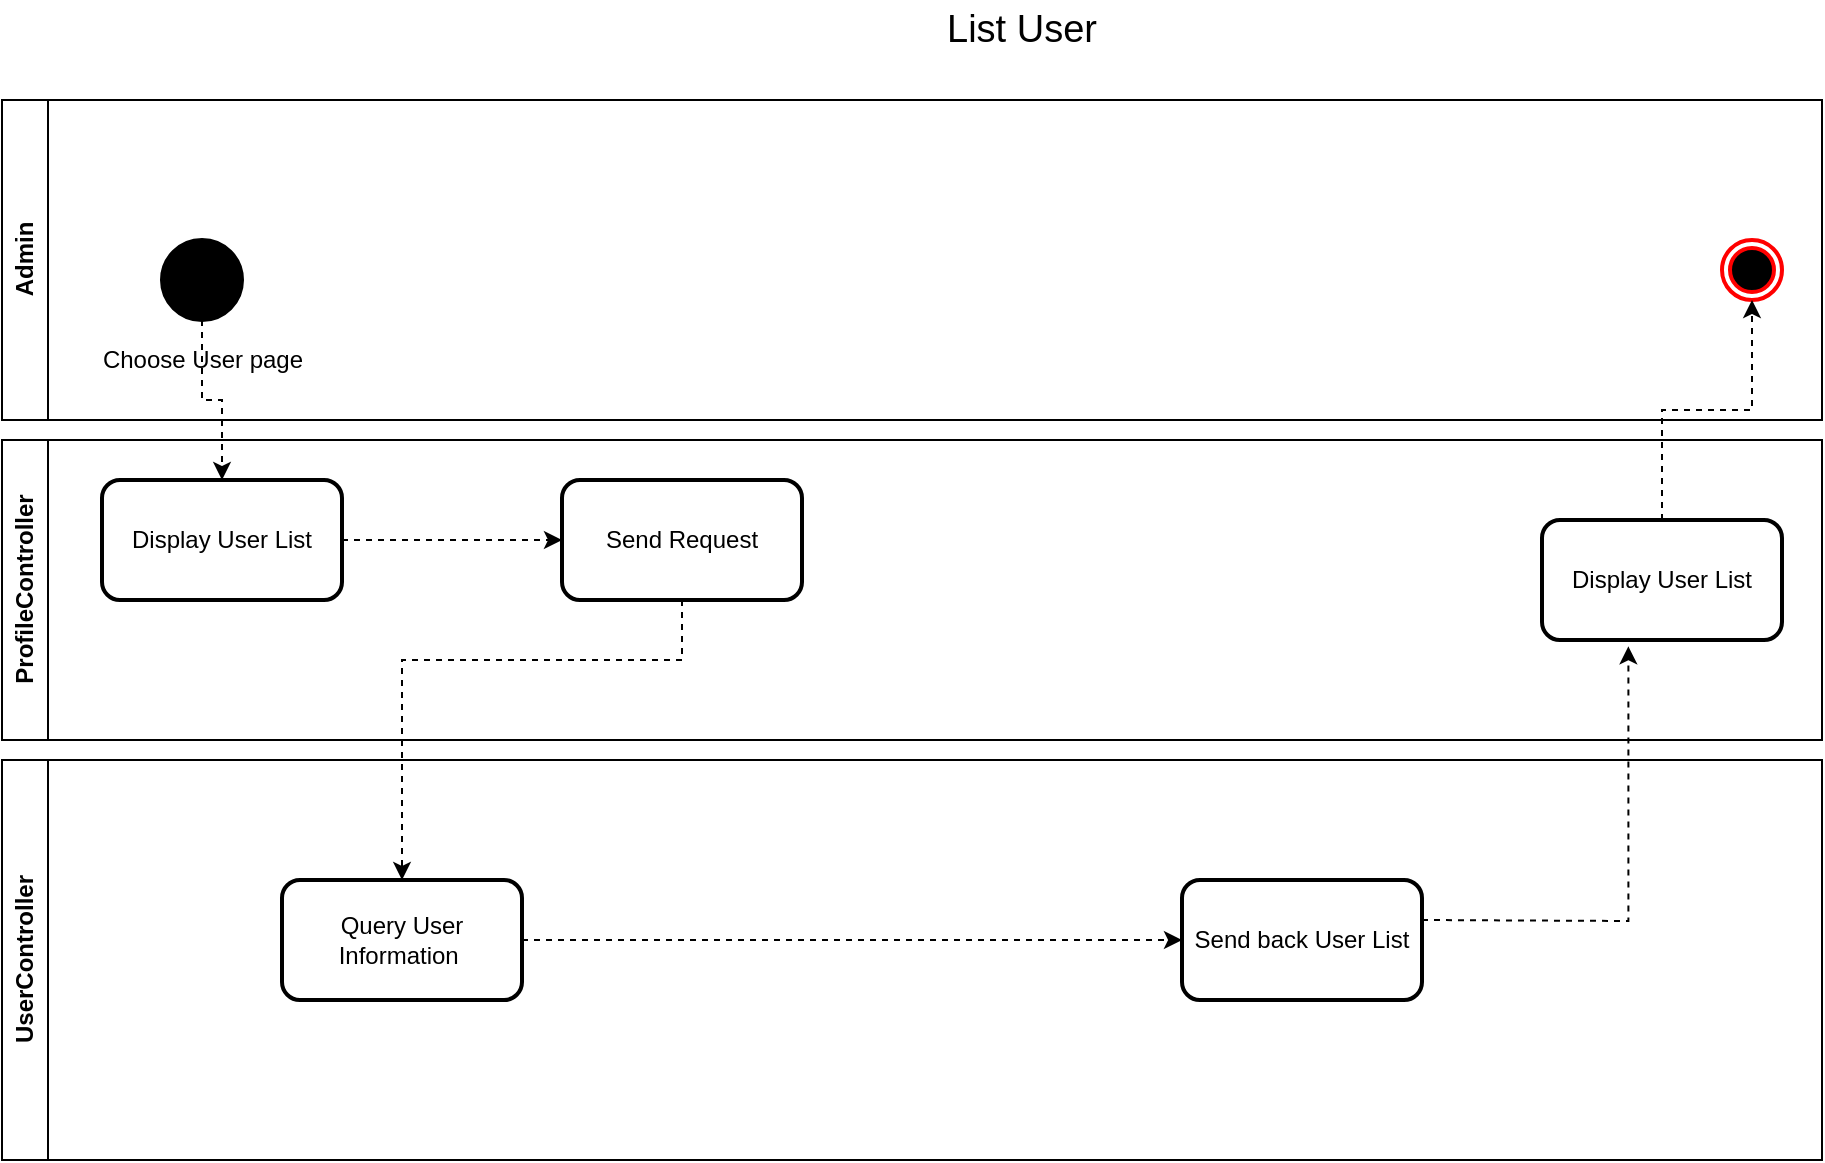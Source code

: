<mxfile version="20.8.18" type="github">
  <diagram name="Page-1" id="vJXkmhZ6JJTsVAbimUCU">
    <mxGraphModel dx="1144" dy="647" grid="1" gridSize="10" guides="1" tooltips="1" connect="1" arrows="1" fold="1" page="1" pageScale="1" pageWidth="850" pageHeight="1100" math="0" shadow="0">
      <root>
        <mxCell id="0" />
        <mxCell id="1" parent="0" />
        <mxCell id="OhHFQgeIbm5aqrotHhMA-1" value="Admin" style="swimlane;horizontal=0;whiteSpace=wrap;html=1;" vertex="1" parent="1">
          <mxGeometry x="40" y="130" width="910" height="160" as="geometry" />
        </mxCell>
        <mxCell id="OhHFQgeIbm5aqrotHhMA-2" value="Choose  User page " style="shape=ellipse;html=1;fillColor=strokeColor;strokeWidth=2;verticalLabelPosition=bottom;verticalAlignment=top;perimeter=ellipsePerimeter;" vertex="1" parent="OhHFQgeIbm5aqrotHhMA-1">
          <mxGeometry x="80" y="70" width="40" height="40" as="geometry" />
        </mxCell>
        <mxCell id="OhHFQgeIbm5aqrotHhMA-3" value="" style="ellipse;html=1;shape=endState;fillColor=#000000;strokeColor=#ff0000;strokeWidth=2;fontFamily=Helvetica;fontSize=12;fontColor=default;" vertex="1" parent="OhHFQgeIbm5aqrotHhMA-1">
          <mxGeometry x="860" y="70" width="30" height="30" as="geometry" />
        </mxCell>
        <mxCell id="OhHFQgeIbm5aqrotHhMA-4" value="ProfileController" style="swimlane;horizontal=0;whiteSpace=wrap;html=1;" vertex="1" parent="1">
          <mxGeometry x="40" y="300" width="910" height="150" as="geometry" />
        </mxCell>
        <mxCell id="OhHFQgeIbm5aqrotHhMA-5" value="Display User List" style="rounded=1;whiteSpace=wrap;html=1;strokeWidth=2;fontFamily=Helvetica;fontSize=12;" vertex="1" parent="OhHFQgeIbm5aqrotHhMA-4">
          <mxGeometry x="770" y="40" width="120" height="60" as="geometry" />
        </mxCell>
        <mxCell id="OhHFQgeIbm5aqrotHhMA-6" style="edgeStyle=orthogonalEdgeStyle;rounded=0;orthogonalLoop=1;jettySize=auto;html=1;dashed=1;" edge="1" parent="OhHFQgeIbm5aqrotHhMA-4" source="OhHFQgeIbm5aqrotHhMA-7" target="OhHFQgeIbm5aqrotHhMA-8">
          <mxGeometry relative="1" as="geometry" />
        </mxCell>
        <mxCell id="OhHFQgeIbm5aqrotHhMA-7" value="Display User List" style="rounded=1;whiteSpace=wrap;html=1;strokeWidth=2;fontFamily=Helvetica;fontSize=12;" vertex="1" parent="OhHFQgeIbm5aqrotHhMA-4">
          <mxGeometry x="50" y="20" width="120" height="60" as="geometry" />
        </mxCell>
        <mxCell id="OhHFQgeIbm5aqrotHhMA-8" value="Send Request " style="rounded=1;whiteSpace=wrap;html=1;strokeWidth=2;fontFamily=Helvetica;fontSize=12;" vertex="1" parent="OhHFQgeIbm5aqrotHhMA-4">
          <mxGeometry x="280" y="20" width="120" height="60" as="geometry" />
        </mxCell>
        <mxCell id="OhHFQgeIbm5aqrotHhMA-9" value="UserController" style="swimlane;horizontal=0;whiteSpace=wrap;html=1;" vertex="1" parent="1">
          <mxGeometry x="40" y="460" width="910" height="200" as="geometry" />
        </mxCell>
        <mxCell id="OhHFQgeIbm5aqrotHhMA-11" style="edgeStyle=orthogonalEdgeStyle;rounded=0;orthogonalLoop=1;jettySize=auto;html=1;entryX=0;entryY=0.5;entryDx=0;entryDy=0;dashed=1;" edge="1" parent="OhHFQgeIbm5aqrotHhMA-9" source="OhHFQgeIbm5aqrotHhMA-12" target="OhHFQgeIbm5aqrotHhMA-19">
          <mxGeometry relative="1" as="geometry">
            <mxPoint x="590" y="65" as="targetPoint" />
            <Array as="points" />
          </mxGeometry>
        </mxCell>
        <mxCell id="OhHFQgeIbm5aqrotHhMA-12" value="Query User Information&amp;nbsp;" style="rounded=1;whiteSpace=wrap;html=1;strokeWidth=2;fontFamily=Helvetica;fontSize=12;" vertex="1" parent="OhHFQgeIbm5aqrotHhMA-9">
          <mxGeometry x="140" y="60" width="120" height="60" as="geometry" />
        </mxCell>
        <mxCell id="OhHFQgeIbm5aqrotHhMA-19" value="Send back User List" style="rounded=1;whiteSpace=wrap;html=1;strokeWidth=2;fontFamily=Helvetica;fontSize=12;" vertex="1" parent="OhHFQgeIbm5aqrotHhMA-9">
          <mxGeometry x="590" y="60" width="120" height="60" as="geometry" />
        </mxCell>
        <mxCell id="OhHFQgeIbm5aqrotHhMA-13" style="edgeStyle=orthogonalEdgeStyle;rounded=0;orthogonalLoop=1;jettySize=auto;html=1;entryX=0.5;entryY=1;entryDx=0;entryDy=0;dashed=1;strokeWidth=1;fontFamily=Helvetica;fontSize=12;fontColor=default;" edge="1" parent="1" source="OhHFQgeIbm5aqrotHhMA-5" target="OhHFQgeIbm5aqrotHhMA-3">
          <mxGeometry relative="1" as="geometry" />
        </mxCell>
        <mxCell id="OhHFQgeIbm5aqrotHhMA-14" style="edgeStyle=orthogonalEdgeStyle;rounded=0;orthogonalLoop=1;jettySize=auto;html=1;entryX=0.5;entryY=0;entryDx=0;entryDy=0;dashed=1;strokeWidth=1;fontFamily=Helvetica;fontSize=12;fontColor=default;" edge="1" parent="1" source="OhHFQgeIbm5aqrotHhMA-2" target="OhHFQgeIbm5aqrotHhMA-7">
          <mxGeometry relative="1" as="geometry" />
        </mxCell>
        <mxCell id="OhHFQgeIbm5aqrotHhMA-15" value="List User" style="text;html=1;strokeColor=none;fillColor=none;align=center;verticalAlign=middle;whiteSpace=wrap;rounded=0;fontSize=19;" vertex="1" parent="1">
          <mxGeometry x="460" y="80" width="180" height="30" as="geometry" />
        </mxCell>
        <mxCell id="OhHFQgeIbm5aqrotHhMA-16" style="edgeStyle=orthogonalEdgeStyle;rounded=0;orthogonalLoop=1;jettySize=auto;html=1;dashed=1;" edge="1" parent="1" source="OhHFQgeIbm5aqrotHhMA-8" target="OhHFQgeIbm5aqrotHhMA-12">
          <mxGeometry relative="1" as="geometry">
            <Array as="points">
              <mxPoint x="380" y="410" />
              <mxPoint x="240" y="410" />
            </Array>
          </mxGeometry>
        </mxCell>
        <mxCell id="OhHFQgeIbm5aqrotHhMA-17" style="edgeStyle=orthogonalEdgeStyle;rounded=0;orthogonalLoop=1;jettySize=auto;html=1;entryX=0.36;entryY=1.053;entryDx=0;entryDy=0;entryPerimeter=0;dashed=1;" edge="1" parent="1" target="OhHFQgeIbm5aqrotHhMA-5">
          <mxGeometry relative="1" as="geometry">
            <mxPoint x="750" y="540" as="sourcePoint" />
          </mxGeometry>
        </mxCell>
      </root>
    </mxGraphModel>
  </diagram>
</mxfile>

